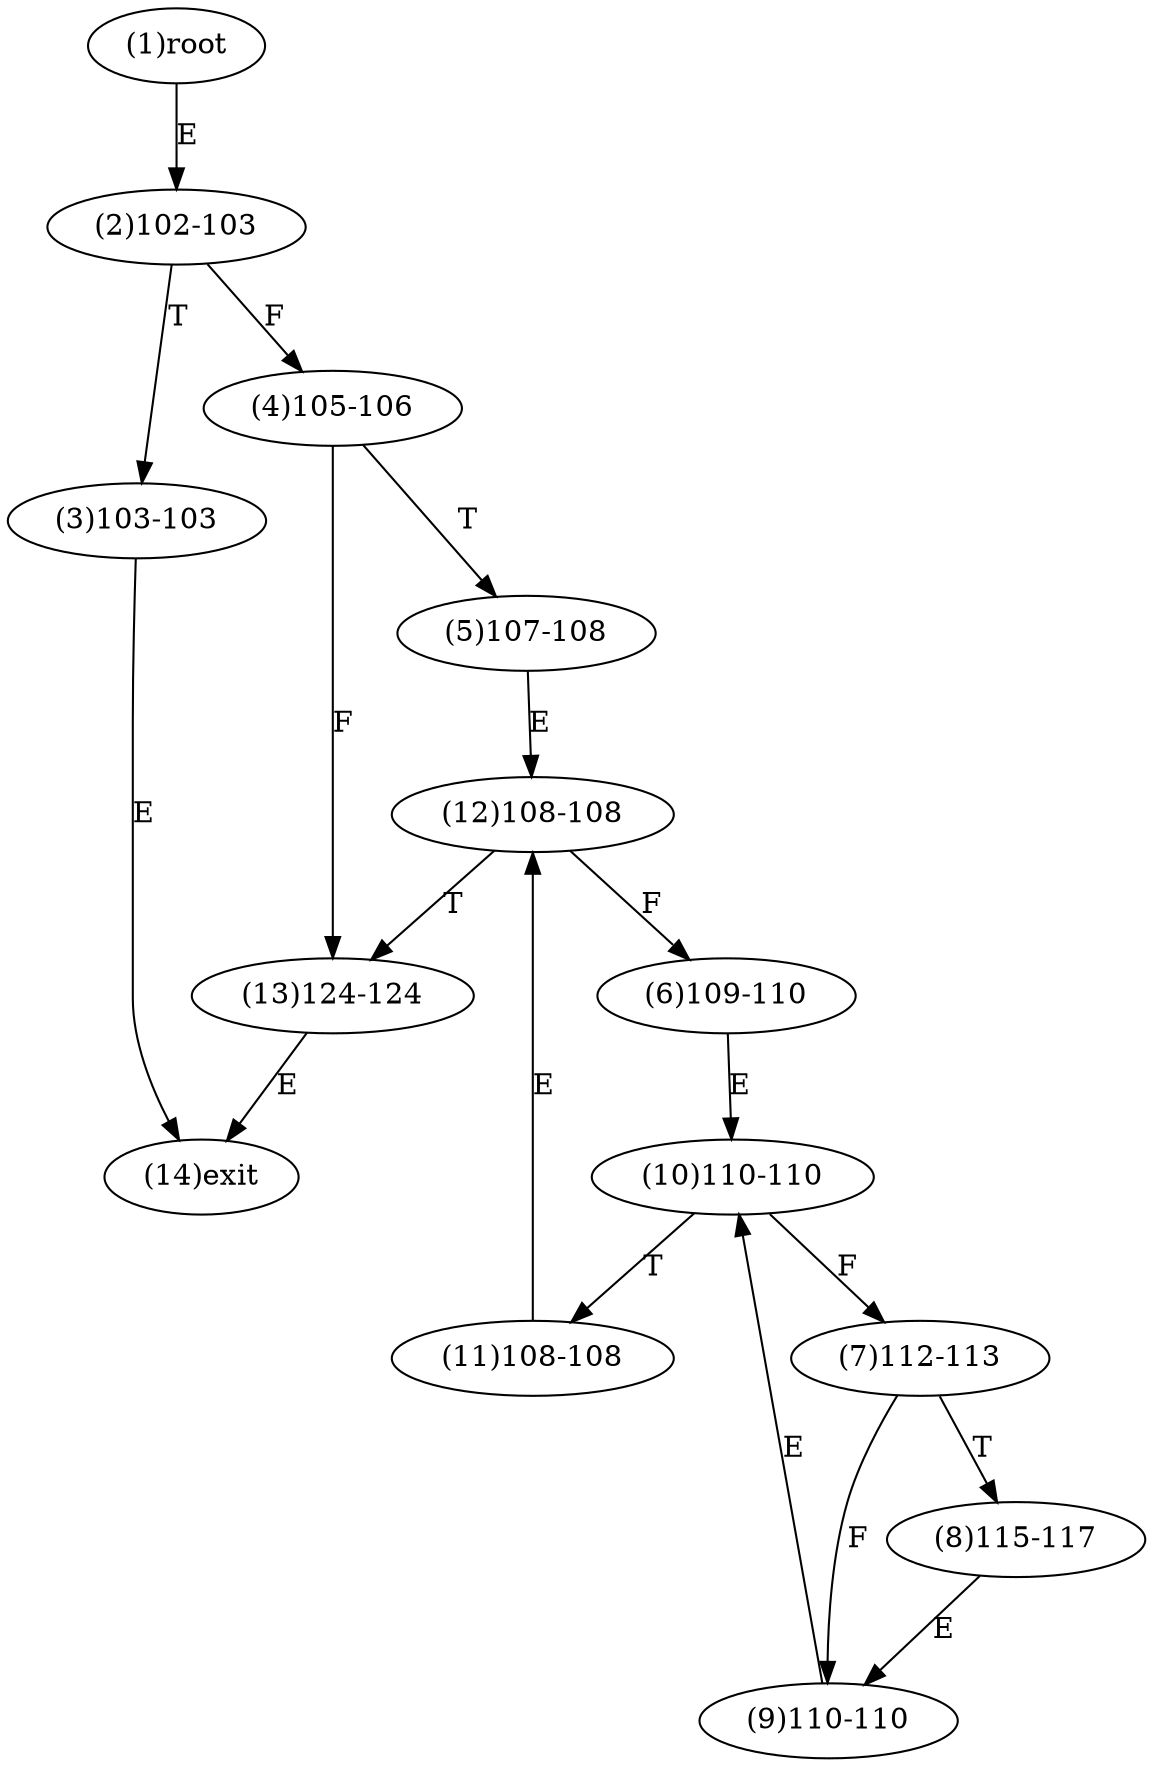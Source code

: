 digraph "" { 
1[ label="(1)root"];
2[ label="(2)102-103"];
3[ label="(3)103-103"];
4[ label="(4)105-106"];
5[ label="(5)107-108"];
6[ label="(6)109-110"];
7[ label="(7)112-113"];
8[ label="(8)115-117"];
9[ label="(9)110-110"];
10[ label="(10)110-110"];
11[ label="(11)108-108"];
12[ label="(12)108-108"];
13[ label="(13)124-124"];
14[ label="(14)exit"];
1->2[ label="E"];
2->4[ label="F"];
2->3[ label="T"];
3->14[ label="E"];
4->13[ label="F"];
4->5[ label="T"];
5->12[ label="E"];
6->10[ label="E"];
7->9[ label="F"];
7->8[ label="T"];
8->9[ label="E"];
9->10[ label="E"];
10->7[ label="F"];
10->11[ label="T"];
11->12[ label="E"];
12->6[ label="F"];
12->13[ label="T"];
13->14[ label="E"];
}